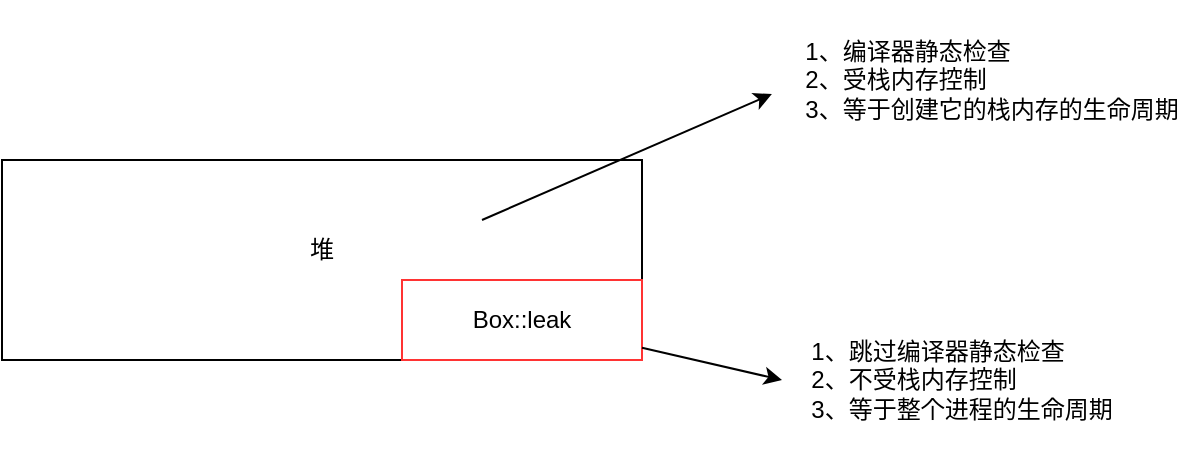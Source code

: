 <mxfile version="20.8.16" type="device"><diagram name="第 1 页" id="pIloXjX22krJJ0XQ8q2Z"><mxGraphModel dx="954" dy="464" grid="1" gridSize="10" guides="1" tooltips="1" connect="1" arrows="1" fold="1" page="1" pageScale="1" pageWidth="3300" pageHeight="4681" math="0" shadow="0"><root><mxCell id="0"/><mxCell id="1" parent="0"/><mxCell id="zfWmBNb_6wR5EJPYMrVA-1" value="" style="rounded=0;whiteSpace=wrap;html=1;strokeColor=#000000;" parent="1" vertex="1"><mxGeometry x="250" y="220" width="320" height="100" as="geometry"/></mxCell><mxCell id="zfWmBNb_6wR5EJPYMrVA-2" value="Box::leak" style="rounded=0;whiteSpace=wrap;html=1;strokeColor=#FF3333;" parent="1" vertex="1"><mxGeometry x="450" y="280" width="120" height="40" as="geometry"/></mxCell><mxCell id="zfWmBNb_6wR5EJPYMrVA-3" value="堆" style="text;html=1;strokeColor=none;fillColor=none;align=center;verticalAlign=middle;whiteSpace=wrap;rounded=0;" parent="1" vertex="1"><mxGeometry x="380" y="250" width="60" height="30" as="geometry"/></mxCell><mxCell id="zfWmBNb_6wR5EJPYMrVA-4" value="" style="endArrow=classic;html=1;rounded=0;entryX=-0.024;entryY=0.588;entryDx=0;entryDy=0;entryPerimeter=0;" parent="1" target="zfWmBNb_6wR5EJPYMrVA-6" edge="1"><mxGeometry width="50" height="50" relative="1" as="geometry"><mxPoint x="490" y="250" as="sourcePoint"/><mxPoint x="600" y="190" as="targetPoint"/></mxGeometry></mxCell><mxCell id="zfWmBNb_6wR5EJPYMrVA-5" value="" style="endArrow=classic;html=1;rounded=0;" parent="1" source="zfWmBNb_6wR5EJPYMrVA-2" edge="1"><mxGeometry width="50" height="50" relative="1" as="geometry"><mxPoint x="650" y="360" as="sourcePoint"/><mxPoint x="640" y="330" as="targetPoint"/></mxGeometry></mxCell><mxCell id="zfWmBNb_6wR5EJPYMrVA-6" value="&lt;div style=&quot;text-align: left;&quot;&gt;&lt;span style=&quot;background-color: initial;&quot;&gt;1、编译器静态检查&lt;/span&gt;&lt;/div&gt;&lt;div style=&quot;text-align: left;&quot;&gt;&lt;span style=&quot;background-color: initial;&quot;&gt;2、受栈内存控制&lt;/span&gt;&lt;/div&gt;&lt;div style=&quot;text-align: left;&quot;&gt;&lt;span style=&quot;background-color: initial;&quot;&gt;3、等于创建它的栈内存的生命周期&lt;/span&gt;&lt;/div&gt;" style="text;html=1;strokeColor=none;fillColor=none;align=center;verticalAlign=middle;whiteSpace=wrap;rounded=0;" parent="1" vertex="1"><mxGeometry x="640" y="140" width="210" height="80" as="geometry"/></mxCell><mxCell id="zfWmBNb_6wR5EJPYMrVA-7" value="&lt;div style=&quot;text-align: left;&quot;&gt;&lt;span style=&quot;background-color: initial;&quot;&gt;1、跳过编译器静态检查&lt;/span&gt;&lt;/div&gt;&lt;div style=&quot;text-align: left;&quot;&gt;&lt;span style=&quot;background-color: initial;&quot;&gt;2、不受栈内存控制&lt;/span&gt;&lt;/div&gt;&lt;div style=&quot;text-align: left;&quot;&gt;&lt;span style=&quot;background-color: initial;&quot;&gt;3、等于整个进程的生命周期&lt;/span&gt;&lt;/div&gt;" style="text;html=1;strokeColor=none;fillColor=none;align=center;verticalAlign=middle;whiteSpace=wrap;rounded=0;" parent="1" vertex="1"><mxGeometry x="630" y="290" width="200" height="80" as="geometry"/></mxCell></root></mxGraphModel></diagram></mxfile>